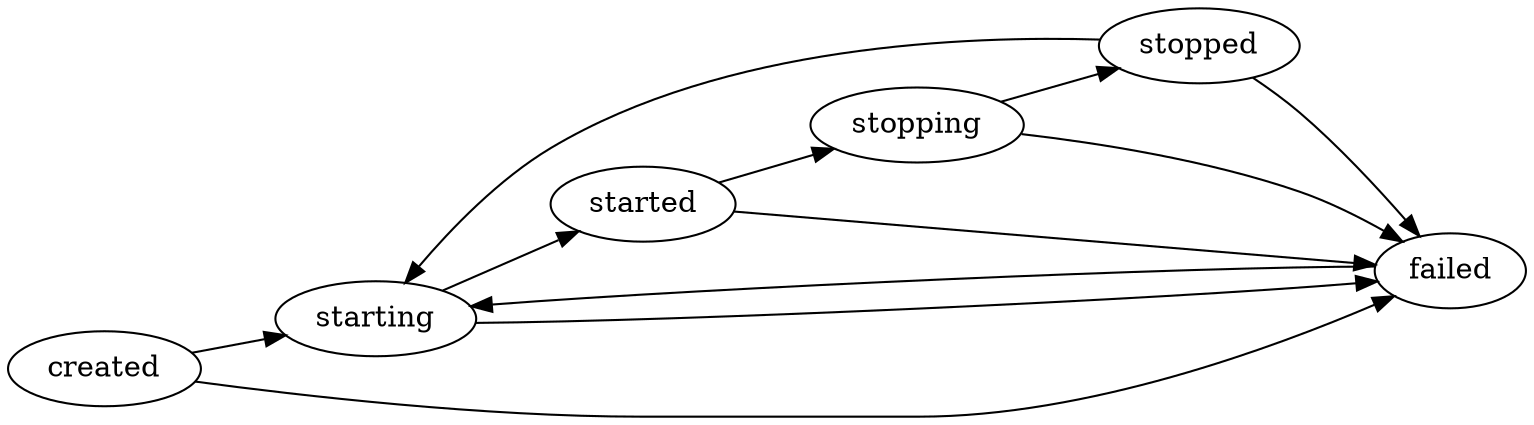 digraph valid_transitions {
    rankdir=LR
    created -> starting;
    starting -> started;
    started -> stopping;
    stopping -> stopped;
    stopped -> starting;
    created -> failed;
    starting -> failed;
    started -> failed;
    stopping -> failed;
    stopped -> failed;
    failed -> starting;
}